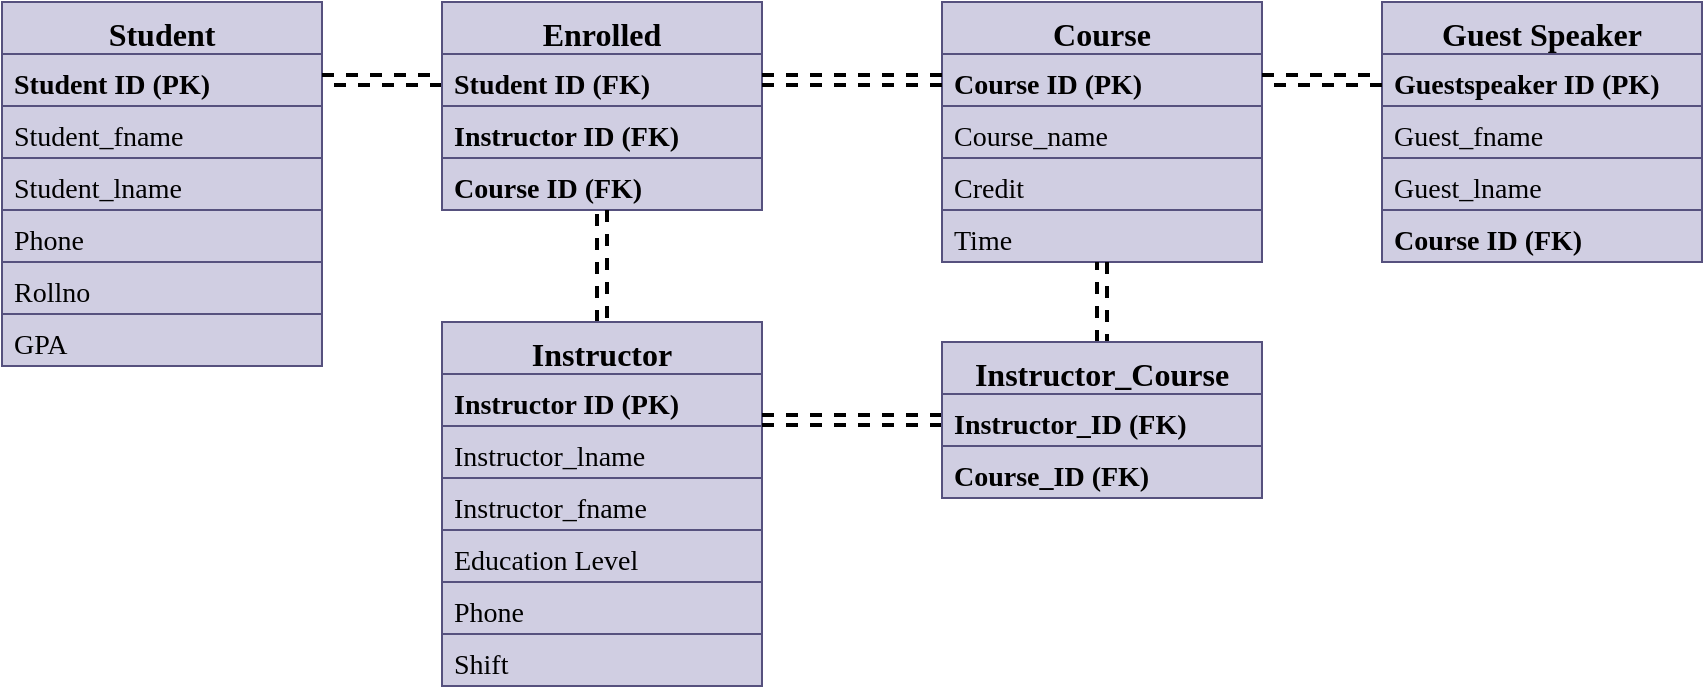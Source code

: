 <mxfile version="21.3.3" type="github">
  <diagram name="Page-1" id="8bxU0z9DKvlWG2gmm4zv">
    <mxGraphModel dx="1222" dy="586" grid="1" gridSize="10" guides="1" tooltips="1" connect="1" arrows="1" fold="1" page="1" pageScale="1" pageWidth="850" pageHeight="1100" math="0" shadow="0">
      <root>
        <mxCell id="0" />
        <mxCell id="1" parent="0" />
        <mxCell id="J7mVk_KqLZkk3gh8p0AO-2" value="Student" style="swimlane;fontStyle=1;align=center;verticalAlign=top;childLayout=stackLayout;horizontal=1;startSize=26;horizontalStack=0;resizeParent=1;resizeLast=0;collapsible=1;marginBottom=0;rounded=0;shadow=0;strokeWidth=1;fillColor=#d0cee2;fontFamily=Times New Roman;fontSize=16;strokeColor=#56517e;labelBorderColor=none;labelBackgroundColor=none;" vertex="1" parent="1">
          <mxGeometry x="240" y="120" width="160" height="182" as="geometry">
            <mxRectangle x="230" y="140" width="160" height="26" as="alternateBounds" />
          </mxGeometry>
        </mxCell>
        <mxCell id="J7mVk_KqLZkk3gh8p0AO-3" value="Student ID (PK)" style="text;align=left;verticalAlign=top;spacingLeft=4;spacingRight=4;overflow=hidden;rotatable=0;points=[[0,0.5],[1,0.5]];portConstraint=eastwest;fontStyle=1;fillColor=#d0cee2;fontFamily=Times New Roman;fontSize=14;strokeColor=#56517e;labelBorderColor=none;labelBackgroundColor=none;" vertex="1" parent="J7mVk_KqLZkk3gh8p0AO-2">
          <mxGeometry y="26" width="160" height="26" as="geometry" />
        </mxCell>
        <mxCell id="J7mVk_KqLZkk3gh8p0AO-4" value="Student_fname" style="text;align=left;verticalAlign=top;spacingLeft=4;spacingRight=4;overflow=hidden;rotatable=0;points=[[0,0.5],[1,0.5]];portConstraint=eastwest;rounded=0;shadow=0;fillColor=#d0cee2;fontFamily=Times New Roman;fontSize=14;strokeColor=#56517e;labelBorderColor=none;labelBackgroundColor=none;fontStyle=0" vertex="1" parent="J7mVk_KqLZkk3gh8p0AO-2">
          <mxGeometry y="52" width="160" height="26" as="geometry" />
        </mxCell>
        <mxCell id="J7mVk_KqLZkk3gh8p0AO-5" value="Student_lname&#xa;" style="text;align=left;verticalAlign=top;spacingLeft=4;spacingRight=4;overflow=hidden;rotatable=0;points=[[0,0.5],[1,0.5]];portConstraint=eastwest;rounded=0;shadow=0;fillColor=#d0cee2;fontFamily=Times New Roman;fontSize=14;strokeColor=#56517e;labelBorderColor=none;labelBackgroundColor=none;fontStyle=0" vertex="1" parent="J7mVk_KqLZkk3gh8p0AO-2">
          <mxGeometry y="78" width="160" height="26" as="geometry" />
        </mxCell>
        <mxCell id="J7mVk_KqLZkk3gh8p0AO-6" value="Phone" style="text;align=left;verticalAlign=top;spacingLeft=4;spacingRight=4;overflow=hidden;rotatable=0;points=[[0,0.5],[1,0.5]];portConstraint=eastwest;rounded=0;shadow=0;fillColor=#d0cee2;fontFamily=Times New Roman;fontSize=14;strokeColor=#56517e;labelBorderColor=none;labelBackgroundColor=none;fontStyle=0" vertex="1" parent="J7mVk_KqLZkk3gh8p0AO-2">
          <mxGeometry y="104" width="160" height="26" as="geometry" />
        </mxCell>
        <mxCell id="J7mVk_KqLZkk3gh8p0AO-7" value="Rollno" style="text;align=left;verticalAlign=top;spacingLeft=4;spacingRight=4;overflow=hidden;rotatable=0;points=[[0,0.5],[1,0.5]];portConstraint=eastwest;rounded=0;shadow=0;fillColor=#d0cee2;fontFamily=Times New Roman;fontSize=14;strokeColor=#56517e;labelBorderColor=none;labelBackgroundColor=none;fontStyle=0" vertex="1" parent="J7mVk_KqLZkk3gh8p0AO-2">
          <mxGeometry y="130" width="160" height="26" as="geometry" />
        </mxCell>
        <mxCell id="J7mVk_KqLZkk3gh8p0AO-9" value="GPA" style="text;align=left;verticalAlign=top;spacingLeft=4;spacingRight=4;overflow=hidden;rotatable=0;points=[[0,0.5],[1,0.5]];portConstraint=eastwest;rounded=0;shadow=0;fillColor=#d0cee2;fontFamily=Times New Roman;fontSize=14;strokeColor=#56517e;labelBorderColor=none;labelBackgroundColor=none;fontStyle=0" vertex="1" parent="J7mVk_KqLZkk3gh8p0AO-2">
          <mxGeometry y="156" width="160" height="26" as="geometry" />
        </mxCell>
        <mxCell id="J7mVk_KqLZkk3gh8p0AO-10" value="" style="edgeStyle=orthogonalEdgeStyle;rounded=0;orthogonalLoop=1;jettySize=auto;exitX=0;exitY=0.5;exitDx=0;exitDy=0;entryX=1;entryY=0.5;entryDx=0;entryDy=0;strokeWidth=2;endArrow=ERoneToMany;endFill=0;startArrow=ERmandOne;startFill=0;fontFamily=Times New Roman;fontSize=14;shape=link;dashed=1;labelBorderColor=none;labelBackgroundColor=none;fontStyle=0" edge="1" parent="1" source="J7mVk_KqLZkk3gh8p0AO-12" target="J7mVk_KqLZkk3gh8p0AO-3">
          <mxGeometry relative="1" as="geometry" />
        </mxCell>
        <mxCell id="J7mVk_KqLZkk3gh8p0AO-11" value="Enrolled" style="swimlane;fontStyle=1;align=center;verticalAlign=top;childLayout=stackLayout;horizontal=1;startSize=26;horizontalStack=0;resizeParent=1;resizeLast=0;collapsible=1;marginBottom=0;rounded=0;shadow=0;strokeWidth=1;fillColor=#d0cee2;fontFamily=Times New Roman;fontSize=16;strokeColor=#56517e;labelBorderColor=none;labelBackgroundColor=none;" vertex="1" parent="1">
          <mxGeometry x="460" y="120" width="160" height="104" as="geometry">
            <mxRectangle x="550" y="140" width="160" height="26" as="alternateBounds" />
          </mxGeometry>
        </mxCell>
        <mxCell id="J7mVk_KqLZkk3gh8p0AO-12" value="Student ID (FK)" style="text;align=left;verticalAlign=top;spacingLeft=4;spacingRight=4;overflow=hidden;rotatable=0;points=[[0,0.5],[1,0.5]];portConstraint=eastwest;fontStyle=1;fillColor=#d0cee2;fontFamily=Times New Roman;fontSize=14;strokeColor=#56517e;labelBorderColor=none;labelBackgroundColor=none;" vertex="1" parent="J7mVk_KqLZkk3gh8p0AO-11">
          <mxGeometry y="26" width="160" height="26" as="geometry" />
        </mxCell>
        <mxCell id="J7mVk_KqLZkk3gh8p0AO-13" value="Instructor ID (FK)" style="text;align=left;verticalAlign=top;spacingLeft=4;spacingRight=4;overflow=hidden;rotatable=0;points=[[0,0.5],[1,0.5]];portConstraint=eastwest;rounded=0;shadow=0;fontStyle=1;fillColor=#d0cee2;fontFamily=Times New Roman;fontSize=14;strokeColor=#56517e;labelBorderColor=none;labelBackgroundColor=none;" vertex="1" parent="J7mVk_KqLZkk3gh8p0AO-11">
          <mxGeometry y="52" width="160" height="26" as="geometry" />
        </mxCell>
        <mxCell id="J7mVk_KqLZkk3gh8p0AO-14" value="Course ID (FK)" style="text;align=left;verticalAlign=top;spacingLeft=4;spacingRight=4;overflow=hidden;rotatable=0;points=[[0,0.5],[1,0.5]];portConstraint=eastwest;rounded=0;shadow=0;fontStyle=1;fillColor=#d0cee2;fontFamily=Times New Roman;fontSize=14;strokeColor=#56517e;labelBorderColor=none;labelBackgroundColor=none;" vertex="1" parent="J7mVk_KqLZkk3gh8p0AO-11">
          <mxGeometry y="78" width="160" height="26" as="geometry" />
        </mxCell>
        <mxCell id="J7mVk_KqLZkk3gh8p0AO-15" value="" style="edgeStyle=orthogonalEdgeStyle;rounded=0;orthogonalLoop=1;jettySize=auto;exitX=0.5;exitY=0;exitDx=0;exitDy=0;strokeWidth=2;endArrow=ERmany;endFill=0;startArrow=ERmany;startFill=0;fontFamily=Times New Roman;fontSize=14;shape=link;dashed=1;labelBorderColor=none;labelBackgroundColor=none;fontStyle=0" edge="1" parent="1" source="J7mVk_KqLZkk3gh8p0AO-16" target="J7mVk_KqLZkk3gh8p0AO-11">
          <mxGeometry relative="1" as="geometry" />
        </mxCell>
        <mxCell id="J7mVk_KqLZkk3gh8p0AO-16" value="Instructor" style="swimlane;fontStyle=1;align=center;verticalAlign=top;childLayout=stackLayout;horizontal=1;startSize=26;horizontalStack=0;resizeParent=1;resizeLast=0;collapsible=1;marginBottom=0;rounded=0;shadow=0;strokeWidth=1;fillColor=#d0cee2;fontFamily=Times New Roman;fontSize=16;strokeColor=#56517e;labelBorderColor=none;labelBackgroundColor=none;" vertex="1" parent="1">
          <mxGeometry x="460" y="280" width="160" height="182" as="geometry">
            <mxRectangle x="230" y="140" width="160" height="26" as="alternateBounds" />
          </mxGeometry>
        </mxCell>
        <mxCell id="J7mVk_KqLZkk3gh8p0AO-17" value="Instructor ID (PK)" style="text;align=left;verticalAlign=top;spacingLeft=4;spacingRight=4;overflow=hidden;rotatable=0;points=[[0,0.5],[1,0.5]];portConstraint=eastwest;fontStyle=1;fillColor=#d0cee2;fontFamily=Times New Roman;fontSize=14;strokeColor=#56517e;labelBorderColor=none;labelBackgroundColor=none;" vertex="1" parent="J7mVk_KqLZkk3gh8p0AO-16">
          <mxGeometry y="26" width="160" height="26" as="geometry" />
        </mxCell>
        <mxCell id="J7mVk_KqLZkk3gh8p0AO-19" value="Instructor_lname&#xa;" style="text;align=left;verticalAlign=top;spacingLeft=4;spacingRight=4;overflow=hidden;rotatable=0;points=[[0,0.5],[1,0.5]];portConstraint=eastwest;rounded=0;shadow=0;fillColor=#d0cee2;fontFamily=Times New Roman;fontSize=14;strokeColor=#56517e;labelBorderColor=none;labelBackgroundColor=none;fontStyle=0" vertex="1" parent="J7mVk_KqLZkk3gh8p0AO-16">
          <mxGeometry y="52" width="160" height="26" as="geometry" />
        </mxCell>
        <mxCell id="J7mVk_KqLZkk3gh8p0AO-18" value="Instructor_fname" style="text;align=left;verticalAlign=top;spacingLeft=4;spacingRight=4;overflow=hidden;rotatable=0;points=[[0,0.5],[1,0.5]];portConstraint=eastwest;rounded=0;shadow=0;fillColor=#d0cee2;fontFamily=Times New Roman;fontSize=14;strokeColor=#56517e;labelBorderColor=none;labelBackgroundColor=none;fontStyle=0" vertex="1" parent="J7mVk_KqLZkk3gh8p0AO-16">
          <mxGeometry y="78" width="160" height="26" as="geometry" />
        </mxCell>
        <mxCell id="J7mVk_KqLZkk3gh8p0AO-20" value="Education Level" style="text;align=left;verticalAlign=top;spacingLeft=4;spacingRight=4;overflow=hidden;rotatable=0;points=[[0,0.5],[1,0.5]];portConstraint=eastwest;rounded=0;shadow=0;fillColor=#d0cee2;fontFamily=Times New Roman;fontSize=14;strokeColor=#56517e;labelBorderColor=none;labelBackgroundColor=none;fontStyle=0" vertex="1" parent="J7mVk_KqLZkk3gh8p0AO-16">
          <mxGeometry y="104" width="160" height="26" as="geometry" />
        </mxCell>
        <mxCell id="J7mVk_KqLZkk3gh8p0AO-21" value="Phone" style="text;align=left;verticalAlign=top;spacingLeft=4;spacingRight=4;overflow=hidden;rotatable=0;points=[[0,0.5],[1,0.5]];portConstraint=eastwest;rounded=0;shadow=0;fillColor=#d0cee2;fontFamily=Times New Roman;fontSize=14;strokeColor=#56517e;labelBorderColor=none;labelBackgroundColor=none;fontStyle=0" vertex="1" parent="J7mVk_KqLZkk3gh8p0AO-16">
          <mxGeometry y="130" width="160" height="26" as="geometry" />
        </mxCell>
        <mxCell id="J7mVk_KqLZkk3gh8p0AO-22" value="Shift" style="text;align=left;verticalAlign=top;spacingLeft=4;spacingRight=4;overflow=hidden;rotatable=0;points=[[0,0.5],[1,0.5]];portConstraint=eastwest;rounded=0;shadow=0;fillColor=#d0cee2;fontFamily=Times New Roman;fontSize=14;strokeColor=#56517e;labelBorderColor=none;labelBackgroundColor=none;fontStyle=0" vertex="1" parent="J7mVk_KqLZkk3gh8p0AO-16">
          <mxGeometry y="156" width="160" height="26" as="geometry" />
        </mxCell>
        <mxCell id="J7mVk_KqLZkk3gh8p0AO-23" value="Course" style="swimlane;fontStyle=1;align=center;verticalAlign=top;childLayout=stackLayout;horizontal=1;startSize=26;horizontalStack=0;resizeParent=1;resizeLast=0;collapsible=1;marginBottom=0;rounded=0;shadow=0;strokeWidth=1;fillColor=#d0cee2;fontFamily=Times New Roman;fontSize=16;strokeColor=#56517e;labelBorderColor=none;labelBackgroundColor=none;" vertex="1" parent="1">
          <mxGeometry x="710" y="120" width="160" height="130" as="geometry">
            <mxRectangle x="230" y="140" width="160" height="26" as="alternateBounds" />
          </mxGeometry>
        </mxCell>
        <mxCell id="J7mVk_KqLZkk3gh8p0AO-24" value="Course ID (PK)" style="text;align=left;verticalAlign=top;spacingLeft=4;spacingRight=4;overflow=hidden;rotatable=0;points=[[0,0.5],[1,0.5]];portConstraint=eastwest;fontStyle=1;fillColor=#d0cee2;fontFamily=Times New Roman;fontSize=14;strokeColor=#56517e;labelBorderColor=none;labelBackgroundColor=none;" vertex="1" parent="J7mVk_KqLZkk3gh8p0AO-23">
          <mxGeometry y="26" width="160" height="26" as="geometry" />
        </mxCell>
        <mxCell id="J7mVk_KqLZkk3gh8p0AO-25" value="Course_name" style="text;align=left;verticalAlign=top;spacingLeft=4;spacingRight=4;overflow=hidden;rotatable=0;points=[[0,0.5],[1,0.5]];portConstraint=eastwest;rounded=0;shadow=0;fillColor=#d0cee2;fontFamily=Times New Roman;fontSize=14;strokeColor=#56517e;labelBorderColor=none;labelBackgroundColor=none;fontStyle=0" vertex="1" parent="J7mVk_KqLZkk3gh8p0AO-23">
          <mxGeometry y="52" width="160" height="26" as="geometry" />
        </mxCell>
        <mxCell id="J7mVk_KqLZkk3gh8p0AO-26" value="Credit" style="text;align=left;verticalAlign=top;spacingLeft=4;spacingRight=4;overflow=hidden;rotatable=0;points=[[0,0.5],[1,0.5]];portConstraint=eastwest;rounded=0;shadow=0;fillColor=#d0cee2;fontFamily=Times New Roman;fontSize=14;strokeColor=#56517e;labelBorderColor=none;labelBackgroundColor=none;fontStyle=0" vertex="1" parent="J7mVk_KqLZkk3gh8p0AO-23">
          <mxGeometry y="78" width="160" height="26" as="geometry" />
        </mxCell>
        <mxCell id="J7mVk_KqLZkk3gh8p0AO-27" value="Time" style="text;align=left;verticalAlign=top;spacingLeft=4;spacingRight=4;overflow=hidden;rotatable=0;points=[[0,0.5],[1,0.5]];portConstraint=eastwest;rounded=0;shadow=0;fillColor=#d0cee2;fontFamily=Times New Roman;fontSize=14;strokeColor=#56517e;labelBorderColor=none;labelBackgroundColor=none;fontStyle=0" vertex="1" parent="J7mVk_KqLZkk3gh8p0AO-23">
          <mxGeometry y="104" width="160" height="26" as="geometry" />
        </mxCell>
        <mxCell id="J7mVk_KqLZkk3gh8p0AO-38" value="Guest Speaker" style="swimlane;fontStyle=1;align=center;verticalAlign=top;childLayout=stackLayout;horizontal=1;startSize=26;horizontalStack=0;resizeParent=1;resizeLast=0;collapsible=1;marginBottom=0;rounded=0;shadow=0;strokeWidth=1;fillColor=#d0cee2;fontFamily=Times New Roman;fontSize=16;strokeColor=#56517e;labelBorderColor=none;labelBackgroundColor=none;" vertex="1" parent="1">
          <mxGeometry x="930" y="120" width="160" height="130" as="geometry">
            <mxRectangle x="230" y="140" width="160" height="26" as="alternateBounds" />
          </mxGeometry>
        </mxCell>
        <mxCell id="J7mVk_KqLZkk3gh8p0AO-39" value="Guestspeaker ID (PK)" style="text;align=left;verticalAlign=top;spacingLeft=4;spacingRight=4;overflow=hidden;rotatable=0;points=[[0,0.5],[1,0.5]];portConstraint=eastwest;fontStyle=1;fillColor=#d0cee2;fontFamily=Times New Roman;fontSize=14;strokeColor=#56517e;labelBorderColor=none;labelBackgroundColor=none;" vertex="1" parent="J7mVk_KqLZkk3gh8p0AO-38">
          <mxGeometry y="26" width="160" height="26" as="geometry" />
        </mxCell>
        <mxCell id="J7mVk_KqLZkk3gh8p0AO-40" value="Guest_fname" style="text;align=left;verticalAlign=top;spacingLeft=4;spacingRight=4;overflow=hidden;rotatable=0;points=[[0,0.5],[1,0.5]];portConstraint=eastwest;rounded=0;shadow=0;fillColor=#d0cee2;fontFamily=Times New Roman;fontSize=14;strokeColor=#56517e;labelBorderColor=none;labelBackgroundColor=none;fontStyle=0" vertex="1" parent="J7mVk_KqLZkk3gh8p0AO-38">
          <mxGeometry y="52" width="160" height="26" as="geometry" />
        </mxCell>
        <mxCell id="J7mVk_KqLZkk3gh8p0AO-41" value="Guest_lname" style="text;align=left;verticalAlign=top;spacingLeft=4;spacingRight=4;overflow=hidden;rotatable=0;points=[[0,0.5],[1,0.5]];portConstraint=eastwest;rounded=0;shadow=0;fillColor=#d0cee2;fontFamily=Times New Roman;fontSize=14;strokeColor=#56517e;labelBorderColor=none;labelBackgroundColor=none;fontStyle=0" vertex="1" parent="J7mVk_KqLZkk3gh8p0AO-38">
          <mxGeometry y="78" width="160" height="26" as="geometry" />
        </mxCell>
        <mxCell id="J7mVk_KqLZkk3gh8p0AO-42" value="Course ID (FK)" style="text;align=left;verticalAlign=top;spacingLeft=4;spacingRight=4;overflow=hidden;rotatable=0;points=[[0,0.5],[1,0.5]];portConstraint=eastwest;rounded=0;shadow=0;fontStyle=1;fillColor=#d0cee2;fontFamily=Times New Roman;fontSize=14;strokeColor=#56517e;labelBorderColor=none;labelBackgroundColor=none;" vertex="1" parent="J7mVk_KqLZkk3gh8p0AO-38">
          <mxGeometry y="104" width="160" height="26" as="geometry" />
        </mxCell>
        <mxCell id="J7mVk_KqLZkk3gh8p0AO-43" value="" style="edgeStyle=orthogonalEdgeStyle;rounded=0;orthogonalLoop=1;jettySize=auto;exitX=0;exitY=0.5;exitDx=0;exitDy=0;entryX=1;entryY=0.5;entryDx=0;entryDy=0;strokeWidth=2;startArrow=ERmany;startFill=0;endArrow=ERmandOne;endFill=0;fontFamily=Times New Roman;fontSize=14;shape=link;dashed=1;labelBorderColor=none;labelBackgroundColor=none;fontStyle=0" edge="1" parent="1" source="J7mVk_KqLZkk3gh8p0AO-39" target="J7mVk_KqLZkk3gh8p0AO-24">
          <mxGeometry relative="1" as="geometry" />
        </mxCell>
        <mxCell id="J7mVk_KqLZkk3gh8p0AO-57" value="" style="edgeStyle=orthogonalEdgeStyle;rounded=0;orthogonalLoop=1;jettySize=auto;exitX=1;exitY=0.5;exitDx=0;exitDy=0;entryX=0;entryY=0.5;entryDx=0;entryDy=0;strokeWidth=2;endArrow=ERoneToMany;endFill=0;startArrow=ERmany;startFill=0;fontFamily=Times New Roman;fontSize=14;shape=link;dashed=1;labelBorderColor=none;labelBackgroundColor=none;fontStyle=0" edge="1" parent="1" source="J7mVk_KqLZkk3gh8p0AO-12" target="J7mVk_KqLZkk3gh8p0AO-24">
          <mxGeometry relative="1" as="geometry" />
        </mxCell>
        <mxCell id="J7mVk_KqLZkk3gh8p0AO-58" value="" style="edgeStyle=orthogonalEdgeStyle;rounded=0;orthogonalLoop=1;jettySize=auto;exitX=0.5;exitY=0;exitDx=0;exitDy=0;entryX=0.5;entryY=1;entryDx=0;entryDy=0;endArrow=ERmany;endFill=0;fontFamily=Times New Roman;fontSize=14;strokeWidth=2;startArrow=ERone;startFill=0;shape=link;dashed=1;labelBorderColor=none;labelBackgroundColor=none;fontStyle=0" edge="1" parent="1" source="J7mVk_KqLZkk3gh8p0AO-59" target="J7mVk_KqLZkk3gh8p0AO-23">
          <mxGeometry relative="1" as="geometry">
            <mxPoint x="790.4" y="276.988" as="targetPoint" />
          </mxGeometry>
        </mxCell>
        <mxCell id="J7mVk_KqLZkk3gh8p0AO-59" value="Instructor_Course" style="swimlane;fontStyle=1;align=center;verticalAlign=top;childLayout=stackLayout;horizontal=1;startSize=26;horizontalStack=0;resizeParent=1;resizeLast=0;collapsible=1;marginBottom=0;rounded=0;shadow=0;strokeWidth=1;fillColor=#d0cee2;fontFamily=Times New Roman;fontSize=16;strokeColor=#56517e;labelBorderColor=none;labelBackgroundColor=none;" vertex="1" parent="1">
          <mxGeometry x="710" y="290" width="160" height="78" as="geometry">
            <mxRectangle x="230" y="140" width="160" height="26" as="alternateBounds" />
          </mxGeometry>
        </mxCell>
        <mxCell id="J7mVk_KqLZkk3gh8p0AO-60" value="" style="edgeStyle=orthogonalEdgeStyle;rounded=0;orthogonalLoop=1;jettySize=auto;exitX=0;exitY=0.5;exitDx=0;exitDy=0;endArrow=ERmany;endFill=0;fontFamily=Times New Roman;fontSize=14;strokeWidth=2;startArrow=ERone;startFill=0;shape=link;dashed=1;labelBorderColor=none;labelBackgroundColor=none;fontStyle=0" edge="1" parent="J7mVk_KqLZkk3gh8p0AO-59" source="J7mVk_KqLZkk3gh8p0AO-61">
          <mxGeometry relative="1" as="geometry">
            <mxPoint x="-90" y="39" as="targetPoint" />
          </mxGeometry>
        </mxCell>
        <mxCell id="J7mVk_KqLZkk3gh8p0AO-61" value="Instructor_ID (FK)" style="text;align=left;verticalAlign=top;spacingLeft=4;spacingRight=4;overflow=hidden;rotatable=0;points=[[0,0.5],[1,0.5]];portConstraint=eastwest;rounded=0;shadow=0;fillColor=#d0cee2;fontStyle=1;fontFamily=Times New Roman;fontSize=14;strokeColor=#56517e;labelBorderColor=none;labelBackgroundColor=none;" vertex="1" parent="J7mVk_KqLZkk3gh8p0AO-59">
          <mxGeometry y="26" width="160" height="26" as="geometry" />
        </mxCell>
        <mxCell id="J7mVk_KqLZkk3gh8p0AO-62" value="Course_ID (FK)" style="text;align=left;verticalAlign=top;spacingLeft=4;spacingRight=4;overflow=hidden;rotatable=0;points=[[0,0.5],[1,0.5]];portConstraint=eastwest;rounded=0;shadow=0;fillColor=#d0cee2;fontStyle=1;fontFamily=Times New Roman;fontSize=14;strokeColor=#56517e;labelBorderColor=none;labelBackgroundColor=none;" vertex="1" parent="J7mVk_KqLZkk3gh8p0AO-59">
          <mxGeometry y="52" width="160" height="26" as="geometry" />
        </mxCell>
      </root>
    </mxGraphModel>
  </diagram>
</mxfile>

